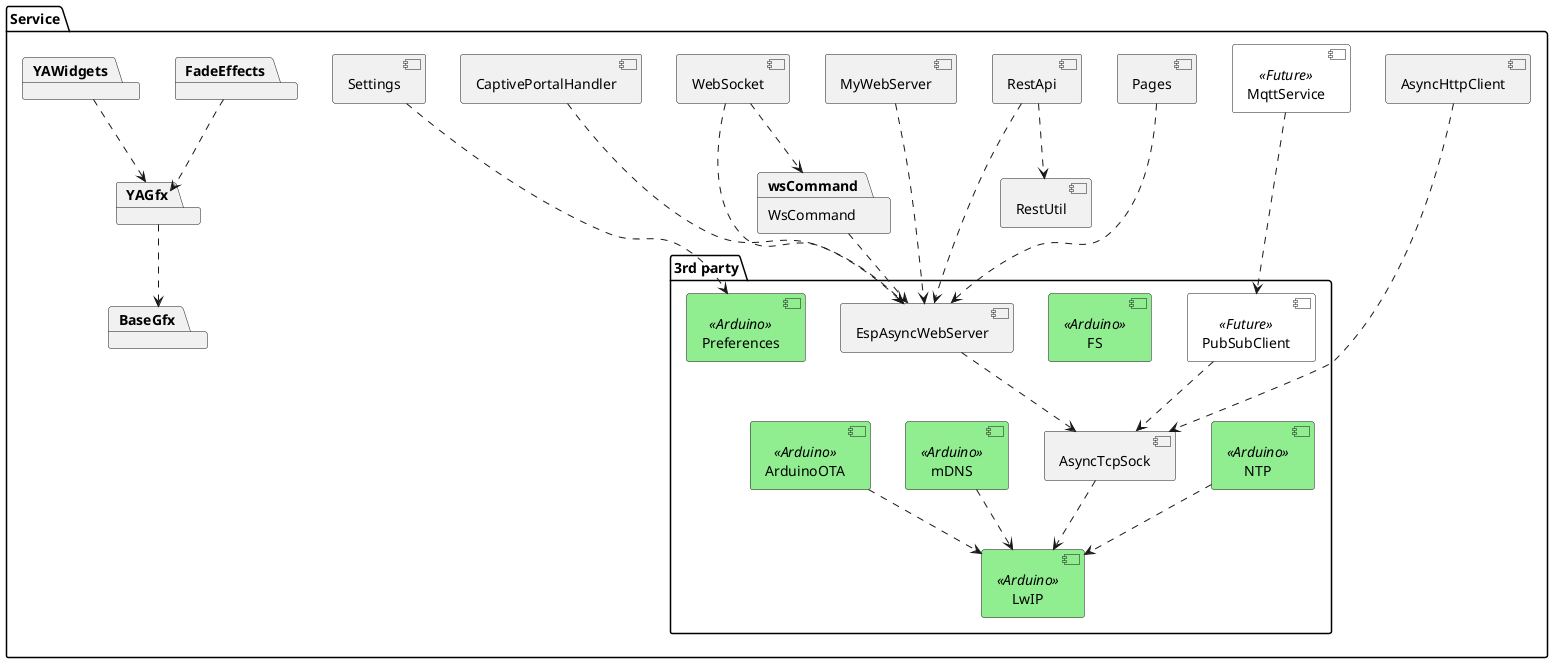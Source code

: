@startuml

skinparam component {
    BackgroundColor<<Arduino>> Lightgreen
    BackgroundColor<<Future>> White
}

package "Service" as service {
    component "RestApi" as restApi
    component "RestUtil" as restUtil
    component "MqttService" as mqttService <<Future>>
    component "WebSocket" as webSocket
    component "Settings" as settings
    component "MyWebServer" as myWebServer
    component "Pages" as pages
    component "AsyncHttpClient" as asnyHttpClient
    component "CaptivePortalHandler" as captivePortalHandler

    package FadeEffects    
    package YAWidgets
    package YAGfx
    package BaseGfx

    FadeEffects ..> YAGfx
    YAWidgets ..> YAGfx
    YAGfx ..> BaseGfx

    package "3rd party" as service3rdParty {
        component "PubSubClient" as pubSubClient <<Future>>
        component "FS" as fs <<Arduino>>
        component "Preferences" as preferences <<Arduino>>
        component "NTP" as ntp <<Arduino>>

        component "EspAsyncWebServer" as webServer
        component "AsyncTcpSock" as tcp
        component "mDNS" as dns <<Arduino>>
        component "ArduinoOTA" <<Arduino>> as ota
        component "LwIP" <<Arduino>> as lwip

        webServer ..> tcp
        pubSubClient ..> tcp
        tcp ..> lwip
        dns ..> lwip
        ota ..> lwip
        ntp ..> lwip
    }

    package "WsCommand" as wsCommand {
    }

    myWebServer ...> webServer
    pages ...> webServer
    asnyHttpClient ....> tcp
    captivePortalHandler ...> webServer

    restApi ...> webServer
    mqttService ...> pubSubClient
    webSocket ...> webServer
    settings ...> preferences

    restApi ..> restUtil

    webSocket ..> wsCommand

    wsCommand ..> webServer
}

@enduml

